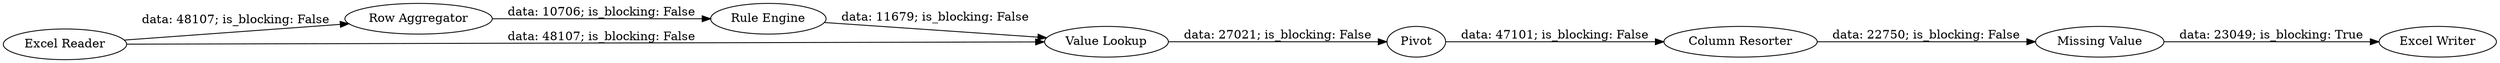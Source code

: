 digraph {
	"291174041166770400_41" [label=Pivot]
	"291174041166770400_46" [label="Excel Writer"]
	"291174041166770400_31" [label="Rule Engine"]
	"291174041166770400_4" [label="Row Aggregator"]
	"291174041166770400_47" [label="Missing Value"]
	"291174041166770400_3" [label="Excel Reader"]
	"291174041166770400_44" [label="Column Resorter"]
	"291174041166770400_43" [label="Value Lookup"]
	"291174041166770400_44" -> "291174041166770400_47" [label="data: 22750; is_blocking: False"]
	"291174041166770400_43" -> "291174041166770400_41" [label="data: 27021; is_blocking: False"]
	"291174041166770400_4" -> "291174041166770400_31" [label="data: 10706; is_blocking: False"]
	"291174041166770400_3" -> "291174041166770400_4" [label="data: 48107; is_blocking: False"]
	"291174041166770400_47" -> "291174041166770400_46" [label="data: 23049; is_blocking: True"]
	"291174041166770400_31" -> "291174041166770400_43" [label="data: 11679; is_blocking: False"]
	"291174041166770400_41" -> "291174041166770400_44" [label="data: 47101; is_blocking: False"]
	"291174041166770400_3" -> "291174041166770400_43" [label="data: 48107; is_blocking: False"]
	rankdir=LR
}
